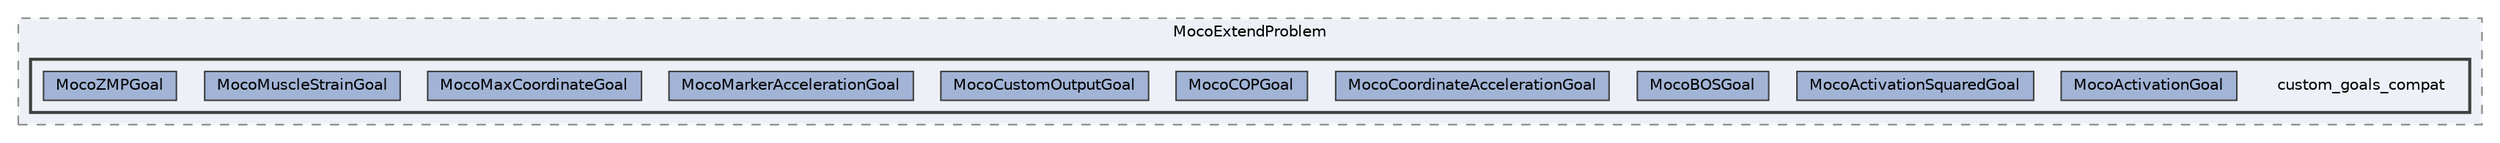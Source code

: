 digraph "C:/dev/MocoExtendProblem/custom_goals_compat"
{
 // LATEX_PDF_SIZE
  bgcolor="transparent";
  edge [fontname=Helvetica,fontsize=10,labelfontname=Helvetica,labelfontsize=10];
  node [fontname=Helvetica,fontsize=10,shape=box,height=0.2,width=0.4];
  compound=true
  subgraph clusterdir_6935af7bd11e2863a718cd2f4e54513d {
    graph [ bgcolor="#edf0f7", pencolor="grey50", label="MocoExtendProblem", fontname=Helvetica,fontsize=10 style="filled,dashed", URL="dir_6935af7bd11e2863a718cd2f4e54513d.html",tooltip=""]
  subgraph clusterdir_8c0a1ea791e630db5ca893b685c99658 {
    graph [ bgcolor="#edf0f7", pencolor="grey25", label="", fontname=Helvetica,fontsize=10 style="filled,bold", URL="dir_8c0a1ea791e630db5ca893b685c99658.html",tooltip=""]
    dir_8c0a1ea791e630db5ca893b685c99658 [shape=plaintext, label="custom_goals_compat"];
  dir_31917840bffb29a1974f5eda3a486144 [label="MocoActivationGoal", fillcolor="#a2b4d6", color="grey25", style="filled", URL="dir_31917840bffb29a1974f5eda3a486144.html",tooltip=""];
  dir_a8ae6306256caaba49dbe1669822a6cc [label="MocoActivationSquaredGoal", fillcolor="#a2b4d6", color="grey25", style="filled", URL="dir_a8ae6306256caaba49dbe1669822a6cc.html",tooltip=""];
  dir_a8140b7b604a73b0ab83fa562f1a5382 [label="MocoBOSGoal", fillcolor="#a2b4d6", color="grey25", style="filled", URL="dir_a8140b7b604a73b0ab83fa562f1a5382.html",tooltip=""];
  dir_0d4aa03c380f22f78238a79677898797 [label="MocoCoordinateAccelerationGoal", fillcolor="#a2b4d6", color="grey25", style="filled", URL="dir_0d4aa03c380f22f78238a79677898797.html",tooltip=""];
  dir_5854a24b2349696dfd674395f77f5bdf [label="MocoCOPGoal", fillcolor="#a2b4d6", color="grey25", style="filled", URL="dir_5854a24b2349696dfd674395f77f5bdf.html",tooltip=""];
  dir_903f88853d7c9900a9f89465d196f293 [label="MocoCustomOutputGoal", fillcolor="#a2b4d6", color="grey25", style="filled", URL="dir_903f88853d7c9900a9f89465d196f293.html",tooltip=""];
  dir_a7b0a60767f5e05b2cbd6e1985a4a9a0 [label="MocoMarkerAccelerationGoal", fillcolor="#a2b4d6", color="grey25", style="filled", URL="dir_a7b0a60767f5e05b2cbd6e1985a4a9a0.html",tooltip=""];
  dir_25d1e63435b0000aaa9d03febce53c44 [label="MocoMaxCoordinateGoal", fillcolor="#a2b4d6", color="grey25", style="filled", URL="dir_25d1e63435b0000aaa9d03febce53c44.html",tooltip=""];
  dir_03549f5125f817b5858a683a107f6468 [label="MocoMuscleStrainGoal", fillcolor="#a2b4d6", color="grey25", style="filled", URL="dir_03549f5125f817b5858a683a107f6468.html",tooltip=""];
  dir_b8248c4c52208bcb7b4a73f0308c6683 [label="MocoZMPGoal", fillcolor="#a2b4d6", color="grey25", style="filled", URL="dir_b8248c4c52208bcb7b4a73f0308c6683.html",tooltip=""];
  }
  }
}

